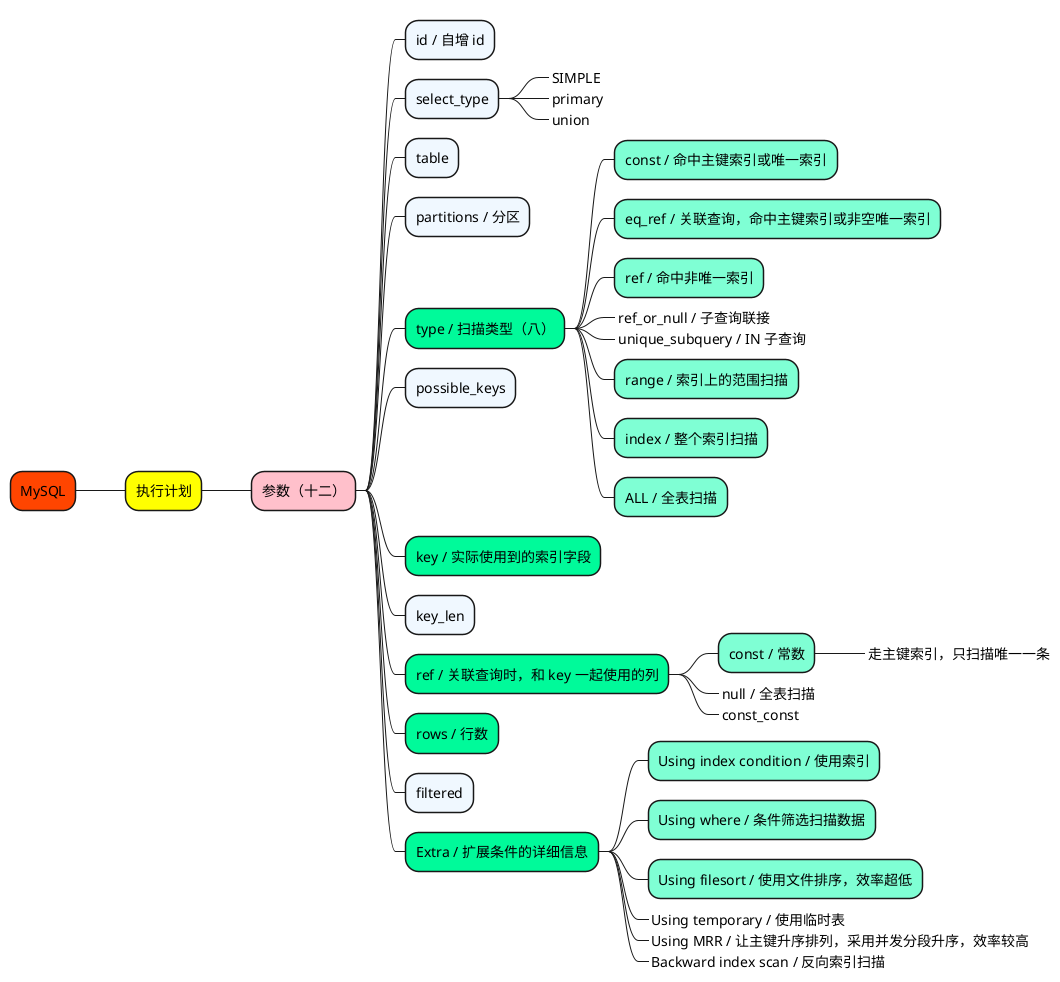 @startmindmap

+[#OrangeRed] MySQL

++[#yellow] 执行计划

+++[#Pink] 参数（十二）
++++[#AliceBlue] id / 自增 id
++++[#AliceBlue] select_type
+++++_ SIMPLE
+++++_ primary
+++++_ union
++++[#AliceBlue] table
++++[#AliceBlue] partitions / 分区

++++[#MediumSpringGreen] type / 扫描类型（八）
+++++[#Aquamarine] const / 命中主键索引或唯一索引
+++++[#Aquamarine] eq_ref / 关联查询，命中主键索引或非空唯一索引
+++++[#Aquamarine] ref / 命中非唯一索引
+++++[#Aquamarine]_ ref_or_null / 子查询联接
+++++[#Aquamarine]_ unique_subquery / IN 子查询
+++++[#Aquamarine] range / 索引上的范围扫描
+++++[#Aquamarine] index / 整个索引扫描
+++++[#Aquamarine] ALL / 全表扫描

++++[#AliceBlue] possible_keys

++++[#MediumSpringGreen] key / 实际使用到的索引字段

++++[#AliceBlue] key_len

++++[#MediumSpringGreen] ref / 关联查询时，和 key 一起使用的列
+++++[#Aquamarine] const / 常数
++++++[#Aquamarine]_ 走主键索引，只扫描唯一一条
+++++[#Aquamarine]_ null / 全表扫描
+++++[#Aquamarine]_ const_const

++++[#MediumSpringGreen] rows / 行数
++++[#AliceBlue] filtered

++++[#MediumSpringGreen] Extra / 扩展条件的详细信息
+++++[#Aquamarine] Using index condition / 使用索引
+++++[#Aquamarine] Using where / 条件筛选扫描数据
+++++[#Aquamarine] Using filesort / 使用文件排序，效率超低
+++++[#Aquamarine]_ Using temporary / 使用临时表
+++++[#Aquamarine]_ Using MRR / 让主键升序排列，采用并发分段升序，效率较高
+++++[#Aquamarine]_ Backward index scan / 反向索引扫描


@endmindmap
